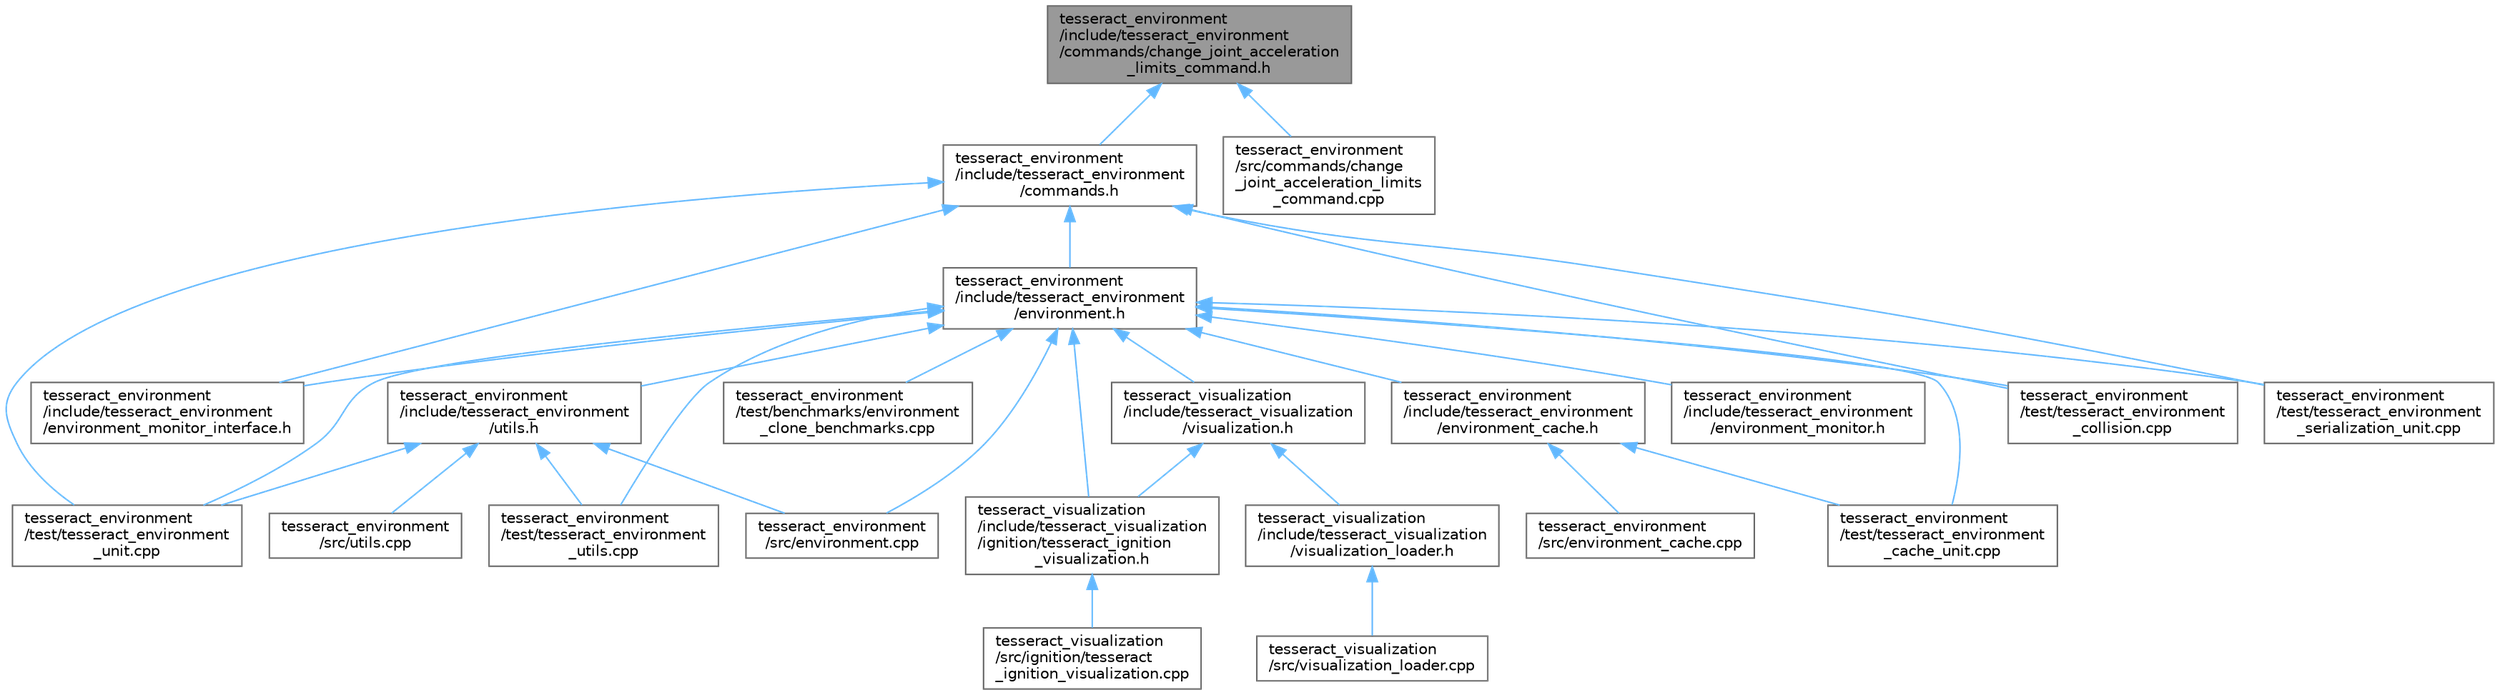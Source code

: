 digraph "tesseract_environment/include/tesseract_environment/commands/change_joint_acceleration_limits_command.h"
{
 // LATEX_PDF_SIZE
  bgcolor="transparent";
  edge [fontname=Helvetica,fontsize=10,labelfontname=Helvetica,labelfontsize=10];
  node [fontname=Helvetica,fontsize=10,shape=box,height=0.2,width=0.4];
  Node1 [label="tesseract_environment\l/include/tesseract_environment\l/commands/change_joint_acceleration\l_limits_command.h",height=0.2,width=0.4,color="gray40", fillcolor="grey60", style="filled", fontcolor="black",tooltip="Used to change a joints acceleration limits in environment."];
  Node1 -> Node2 [dir="back",color="steelblue1",style="solid"];
  Node2 [label="tesseract_environment\l/include/tesseract_environment\l/commands.h",height=0.2,width=0.4,color="grey40", fillcolor="white", style="filled",URL="$d5/d90/commands_8h.html",tooltip="This contains classes for recording operations applied to the environment for tracking changes...."];
  Node2 -> Node3 [dir="back",color="steelblue1",style="solid"];
  Node3 [label="tesseract_environment\l/include/tesseract_environment\l/environment.h",height=0.2,width=0.4,color="grey40", fillcolor="white", style="filled",URL="$de/d26/environment_8h.html",tooltip=" "];
  Node3 -> Node4 [dir="back",color="steelblue1",style="solid"];
  Node4 [label="tesseract_environment\l/include/tesseract_environment\l/environment_cache.h",height=0.2,width=0.4,color="grey40", fillcolor="white", style="filled",URL="$d0/df2/environment__cache_8h.html",tooltip="A environment cache."];
  Node4 -> Node5 [dir="back",color="steelblue1",style="solid"];
  Node5 [label="tesseract_environment\l/src/environment_cache.cpp",height=0.2,width=0.4,color="grey40", fillcolor="white", style="filled",URL="$db/d51/environment__cache_8cpp.html",tooltip="Default environment cache."];
  Node4 -> Node6 [dir="back",color="steelblue1",style="solid"];
  Node6 [label="tesseract_environment\l/test/tesseract_environment\l_cache_unit.cpp",height=0.2,width=0.4,color="grey40", fillcolor="white", style="filled",URL="$d4/d61/tesseract__environment__cache__unit_8cpp.html",tooltip=" "];
  Node3 -> Node7 [dir="back",color="steelblue1",style="solid"];
  Node7 [label="tesseract_environment\l/include/tesseract_environment\l/environment_monitor.h",height=0.2,width=0.4,color="grey40", fillcolor="white", style="filled",URL="$d4/d7d/environment__monitor_8h.html",tooltip="Tesseract Environment Monitor Interface Class."];
  Node3 -> Node8 [dir="back",color="steelblue1",style="solid"];
  Node8 [label="tesseract_environment\l/include/tesseract_environment\l/environment_monitor_interface.h",height=0.2,width=0.4,color="grey40", fillcolor="white", style="filled",URL="$d1/d4a/environment__monitor__interface_8h.html",tooltip="This is a utility class for applying changes to multiple tesseract environment monitors."];
  Node3 -> Node9 [dir="back",color="steelblue1",style="solid"];
  Node9 [label="tesseract_environment\l/include/tesseract_environment\l/utils.h",height=0.2,width=0.4,color="grey40", fillcolor="white", style="filled",URL="$d9/d71/tesseract__environment_2include_2tesseract__environment_2utils_8h.html",tooltip="Tesseract Environment Utility Functions."];
  Node9 -> Node10 [dir="back",color="steelblue1",style="solid"];
  Node10 [label="tesseract_environment\l/src/environment.cpp",height=0.2,width=0.4,color="grey40", fillcolor="white", style="filled",URL="$dc/d82/environment_8cpp.html",tooltip="Tesseract environment interface implementation."];
  Node9 -> Node11 [dir="back",color="steelblue1",style="solid"];
  Node11 [label="tesseract_environment\l/src/utils.cpp",height=0.2,width=0.4,color="grey40", fillcolor="white", style="filled",URL="$d1/d89/tesseract__environment_2src_2utils_8cpp.html",tooltip="Tesseract Environment Utility Functions."];
  Node9 -> Node12 [dir="back",color="steelblue1",style="solid"];
  Node12 [label="tesseract_environment\l/test/tesseract_environment\l_unit.cpp",height=0.2,width=0.4,color="grey40", fillcolor="white", style="filled",URL="$d0/d5b/tesseract__environment__unit_8cpp.html",tooltip=" "];
  Node9 -> Node13 [dir="back",color="steelblue1",style="solid"];
  Node13 [label="tesseract_environment\l/test/tesseract_environment\l_utils.cpp",height=0.2,width=0.4,color="grey40", fillcolor="white", style="filled",URL="$df/d00/tesseract__environment__utils_8cpp.html",tooltip=" "];
  Node3 -> Node10 [dir="back",color="steelblue1",style="solid"];
  Node3 -> Node14 [dir="back",color="steelblue1",style="solid"];
  Node14 [label="tesseract_environment\l/test/benchmarks/environment\l_clone_benchmarks.cpp",height=0.2,width=0.4,color="grey40", fillcolor="white", style="filled",URL="$de/d87/environment__clone__benchmarks_8cpp.html",tooltip=" "];
  Node3 -> Node6 [dir="back",color="steelblue1",style="solid"];
  Node3 -> Node15 [dir="back",color="steelblue1",style="solid"];
  Node15 [label="tesseract_environment\l/test/tesseract_environment\l_collision.cpp",height=0.2,width=0.4,color="grey40", fillcolor="white", style="filled",URL="$d8/da4/tesseract__environment__collision_8cpp.html",tooltip=" "];
  Node3 -> Node16 [dir="back",color="steelblue1",style="solid"];
  Node16 [label="tesseract_environment\l/test/tesseract_environment\l_serialization_unit.cpp",height=0.2,width=0.4,color="grey40", fillcolor="white", style="filled",URL="$d9/de5/tesseract__environment__serialization__unit_8cpp.html",tooltip=" "];
  Node3 -> Node12 [dir="back",color="steelblue1",style="solid"];
  Node3 -> Node13 [dir="back",color="steelblue1",style="solid"];
  Node3 -> Node17 [dir="back",color="steelblue1",style="solid"];
  Node17 [label="tesseract_visualization\l/include/tesseract_visualization\l/ignition/tesseract_ignition\l_visualization.h",height=0.2,width=0.4,color="grey40", fillcolor="white", style="filled",URL="$d0/de9/tesseract__ignition__visualization_8h.html",tooltip=" "];
  Node17 -> Node18 [dir="back",color="steelblue1",style="solid"];
  Node18 [label="tesseract_visualization\l/src/ignition/tesseract\l_ignition_visualization.cpp",height=0.2,width=0.4,color="grey40", fillcolor="white", style="filled",URL="$d6/dbe/tesseract__ignition__visualization_8cpp.html",tooltip=" "];
  Node3 -> Node19 [dir="back",color="steelblue1",style="solid"];
  Node19 [label="tesseract_visualization\l/include/tesseract_visualization\l/visualization.h",height=0.2,width=0.4,color="grey40", fillcolor="white", style="filled",URL="$d2/d02/visualization_8h.html",tooltip="Visualization Class."];
  Node19 -> Node17 [dir="back",color="steelblue1",style="solid"];
  Node19 -> Node20 [dir="back",color="steelblue1",style="solid"];
  Node20 [label="tesseract_visualization\l/include/tesseract_visualization\l/visualization_loader.h",height=0.2,width=0.4,color="grey40", fillcolor="white", style="filled",URL="$da/d93/visualization__loader_8h.html",tooltip="Visualization Loader."];
  Node20 -> Node21 [dir="back",color="steelblue1",style="solid"];
  Node21 [label="tesseract_visualization\l/src/visualization_loader.cpp",height=0.2,width=0.4,color="grey40", fillcolor="white", style="filled",URL="$d3/da9/visualization__loader_8cpp.html",tooltip=" "];
  Node2 -> Node8 [dir="back",color="steelblue1",style="solid"];
  Node2 -> Node15 [dir="back",color="steelblue1",style="solid"];
  Node2 -> Node16 [dir="back",color="steelblue1",style="solid"];
  Node2 -> Node12 [dir="back",color="steelblue1",style="solid"];
  Node1 -> Node22 [dir="back",color="steelblue1",style="solid"];
  Node22 [label="tesseract_environment\l/src/commands/change\l_joint_acceleration_limits\l_command.cpp",height=0.2,width=0.4,color="grey40", fillcolor="white", style="filled",URL="$dc/d96/change__joint__acceleration__limits__command_8cpp.html",tooltip="Used to change joint accelerations limis in the environment."];
}
